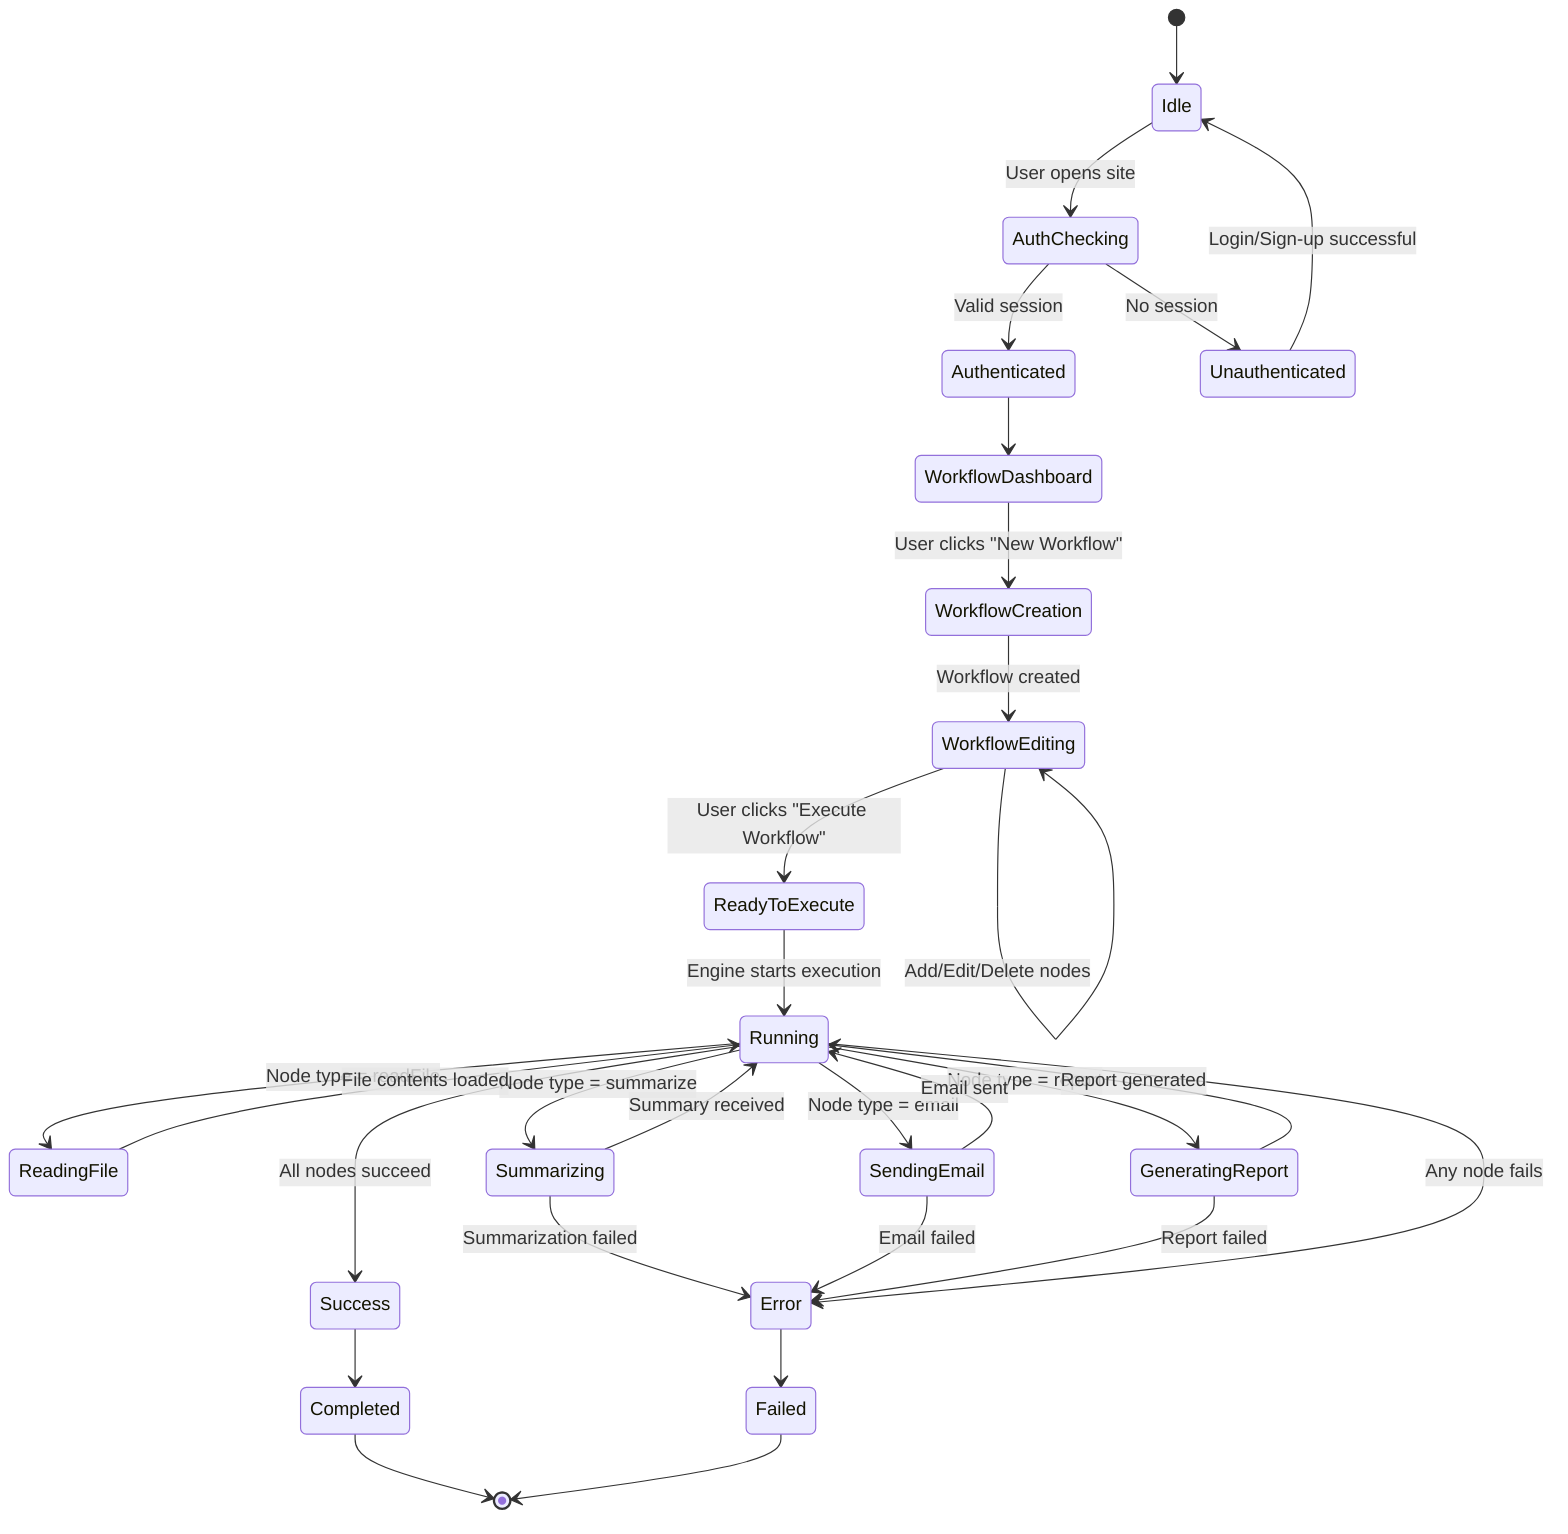 stateDiagram-v2
    [*] --> Idle

    %% -------- Authentication ----------
    Idle --> AuthChecking : User opens site
    AuthChecking --> Authenticated : Valid session
    AuthChecking --> Unauthenticated : No session
    Unauthenticated --> Idle : Login/Sign-up successful
    Authenticated --> WorkflowDashboard

    %% -------- Workflow Creation & Editing ----------
    WorkflowDashboard --> WorkflowCreation : User clicks "New Workflow"
    WorkflowCreation --> WorkflowEditing : Workflow created
    WorkflowEditing --> WorkflowEditing : Add/Edit/Delete nodes
    WorkflowEditing --> ReadyToExecute : User clicks "Execute Workflow"

    %% -------- Workflow Execution ----------
    ReadyToExecute --> Running : Engine starts execution
    Running --> ReadingFile : Node type = readFile
    Running --> Summarizing : Node type = summarize
    Running --> SendingEmail : Node type = email
    Running --> GeneratingReport : Node type = report

    %% -------- Node Execution ----------
    ReadingFile --> Running : File contents loaded
    Summarizing --> Running : Summary received
    Summarizing --> Error : Summarization failed
    SendingEmail --> Running : Email sent
    SendingEmail --> Error : Email failed
    GeneratingReport --> Running : Report generated
    GeneratingReport --> Error : Report failed

    %% -------- Workflow Results ----------
    Running --> Success : All nodes succeed
    Running --> Error : Any node fails
    Success --> Completed
    Error --> Failed

    %% -------- End States ----------
    Completed --> [*]
    Failed --> [*]